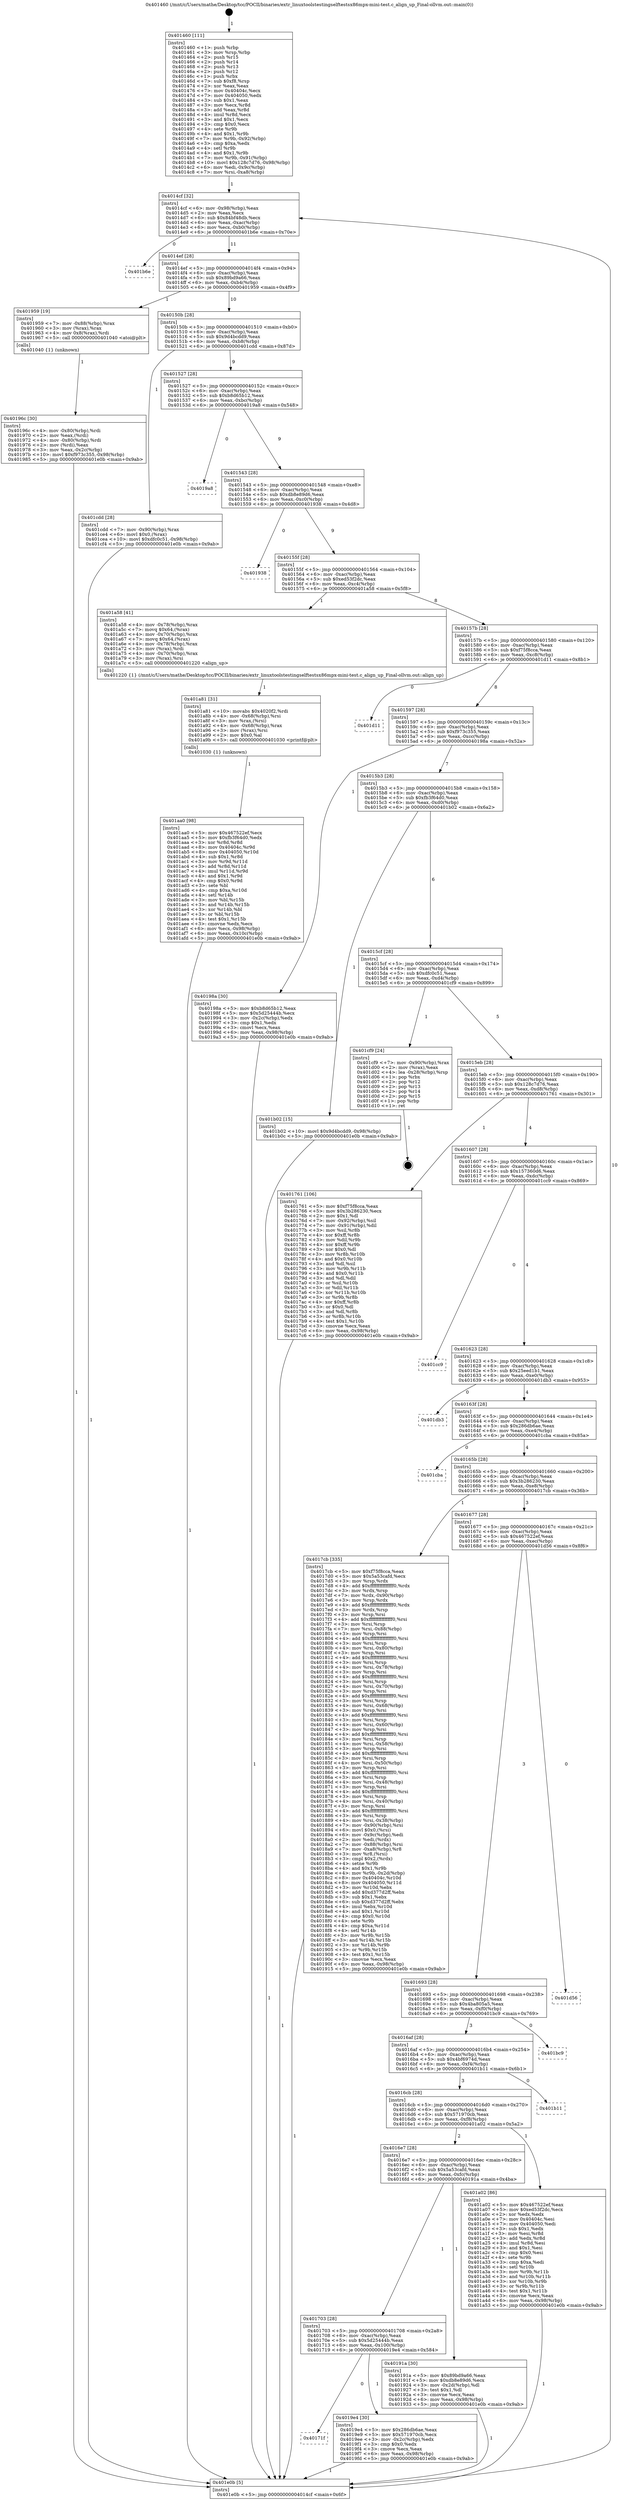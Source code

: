 digraph "0x401460" {
  label = "0x401460 (/mnt/c/Users/mathe/Desktop/tcc/POCII/binaries/extr_linuxtoolstestingselftestsx86mpx-mini-test.c_align_up_Final-ollvm.out::main(0))"
  labelloc = "t"
  node[shape=record]

  Entry [label="",width=0.3,height=0.3,shape=circle,fillcolor=black,style=filled]
  "0x4014cf" [label="{
     0x4014cf [32]\l
     | [instrs]\l
     &nbsp;&nbsp;0x4014cf \<+6\>: mov -0x98(%rbp),%eax\l
     &nbsp;&nbsp;0x4014d5 \<+2\>: mov %eax,%ecx\l
     &nbsp;&nbsp;0x4014d7 \<+6\>: sub $0x84bf48db,%ecx\l
     &nbsp;&nbsp;0x4014dd \<+6\>: mov %eax,-0xac(%rbp)\l
     &nbsp;&nbsp;0x4014e3 \<+6\>: mov %ecx,-0xb0(%rbp)\l
     &nbsp;&nbsp;0x4014e9 \<+6\>: je 0000000000401b6e \<main+0x70e\>\l
  }"]
  "0x401b6e" [label="{
     0x401b6e\l
  }", style=dashed]
  "0x4014ef" [label="{
     0x4014ef [28]\l
     | [instrs]\l
     &nbsp;&nbsp;0x4014ef \<+5\>: jmp 00000000004014f4 \<main+0x94\>\l
     &nbsp;&nbsp;0x4014f4 \<+6\>: mov -0xac(%rbp),%eax\l
     &nbsp;&nbsp;0x4014fa \<+5\>: sub $0x89bd9a66,%eax\l
     &nbsp;&nbsp;0x4014ff \<+6\>: mov %eax,-0xb4(%rbp)\l
     &nbsp;&nbsp;0x401505 \<+6\>: je 0000000000401959 \<main+0x4f9\>\l
  }"]
  Exit [label="",width=0.3,height=0.3,shape=circle,fillcolor=black,style=filled,peripheries=2]
  "0x401959" [label="{
     0x401959 [19]\l
     | [instrs]\l
     &nbsp;&nbsp;0x401959 \<+7\>: mov -0x88(%rbp),%rax\l
     &nbsp;&nbsp;0x401960 \<+3\>: mov (%rax),%rax\l
     &nbsp;&nbsp;0x401963 \<+4\>: mov 0x8(%rax),%rdi\l
     &nbsp;&nbsp;0x401967 \<+5\>: call 0000000000401040 \<atoi@plt\>\l
     | [calls]\l
     &nbsp;&nbsp;0x401040 \{1\} (unknown)\l
  }"]
  "0x40150b" [label="{
     0x40150b [28]\l
     | [instrs]\l
     &nbsp;&nbsp;0x40150b \<+5\>: jmp 0000000000401510 \<main+0xb0\>\l
     &nbsp;&nbsp;0x401510 \<+6\>: mov -0xac(%rbp),%eax\l
     &nbsp;&nbsp;0x401516 \<+5\>: sub $0x9d4bcdd9,%eax\l
     &nbsp;&nbsp;0x40151b \<+6\>: mov %eax,-0xb8(%rbp)\l
     &nbsp;&nbsp;0x401521 \<+6\>: je 0000000000401cdd \<main+0x87d\>\l
  }"]
  "0x401aa0" [label="{
     0x401aa0 [98]\l
     | [instrs]\l
     &nbsp;&nbsp;0x401aa0 \<+5\>: mov $0x467522ef,%ecx\l
     &nbsp;&nbsp;0x401aa5 \<+5\>: mov $0xfb3f64d0,%edx\l
     &nbsp;&nbsp;0x401aaa \<+3\>: xor %r8d,%r8d\l
     &nbsp;&nbsp;0x401aad \<+8\>: mov 0x40404c,%r9d\l
     &nbsp;&nbsp;0x401ab5 \<+8\>: mov 0x404050,%r10d\l
     &nbsp;&nbsp;0x401abd \<+4\>: sub $0x1,%r8d\l
     &nbsp;&nbsp;0x401ac1 \<+3\>: mov %r9d,%r11d\l
     &nbsp;&nbsp;0x401ac4 \<+3\>: add %r8d,%r11d\l
     &nbsp;&nbsp;0x401ac7 \<+4\>: imul %r11d,%r9d\l
     &nbsp;&nbsp;0x401acb \<+4\>: and $0x1,%r9d\l
     &nbsp;&nbsp;0x401acf \<+4\>: cmp $0x0,%r9d\l
     &nbsp;&nbsp;0x401ad3 \<+3\>: sete %bl\l
     &nbsp;&nbsp;0x401ad6 \<+4\>: cmp $0xa,%r10d\l
     &nbsp;&nbsp;0x401ada \<+4\>: setl %r14b\l
     &nbsp;&nbsp;0x401ade \<+3\>: mov %bl,%r15b\l
     &nbsp;&nbsp;0x401ae1 \<+3\>: and %r14b,%r15b\l
     &nbsp;&nbsp;0x401ae4 \<+3\>: xor %r14b,%bl\l
     &nbsp;&nbsp;0x401ae7 \<+3\>: or %bl,%r15b\l
     &nbsp;&nbsp;0x401aea \<+4\>: test $0x1,%r15b\l
     &nbsp;&nbsp;0x401aee \<+3\>: cmovne %edx,%ecx\l
     &nbsp;&nbsp;0x401af1 \<+6\>: mov %ecx,-0x98(%rbp)\l
     &nbsp;&nbsp;0x401af7 \<+6\>: mov %eax,-0x10c(%rbp)\l
     &nbsp;&nbsp;0x401afd \<+5\>: jmp 0000000000401e0b \<main+0x9ab\>\l
  }"]
  "0x401cdd" [label="{
     0x401cdd [28]\l
     | [instrs]\l
     &nbsp;&nbsp;0x401cdd \<+7\>: mov -0x90(%rbp),%rax\l
     &nbsp;&nbsp;0x401ce4 \<+6\>: movl $0x0,(%rax)\l
     &nbsp;&nbsp;0x401cea \<+10\>: movl $0xdfc0c51,-0x98(%rbp)\l
     &nbsp;&nbsp;0x401cf4 \<+5\>: jmp 0000000000401e0b \<main+0x9ab\>\l
  }"]
  "0x401527" [label="{
     0x401527 [28]\l
     | [instrs]\l
     &nbsp;&nbsp;0x401527 \<+5\>: jmp 000000000040152c \<main+0xcc\>\l
     &nbsp;&nbsp;0x40152c \<+6\>: mov -0xac(%rbp),%eax\l
     &nbsp;&nbsp;0x401532 \<+5\>: sub $0xb8d65b12,%eax\l
     &nbsp;&nbsp;0x401537 \<+6\>: mov %eax,-0xbc(%rbp)\l
     &nbsp;&nbsp;0x40153d \<+6\>: je 00000000004019a8 \<main+0x548\>\l
  }"]
  "0x401a81" [label="{
     0x401a81 [31]\l
     | [instrs]\l
     &nbsp;&nbsp;0x401a81 \<+10\>: movabs $0x4020f2,%rdi\l
     &nbsp;&nbsp;0x401a8b \<+4\>: mov -0x68(%rbp),%rsi\l
     &nbsp;&nbsp;0x401a8f \<+3\>: mov %rax,(%rsi)\l
     &nbsp;&nbsp;0x401a92 \<+4\>: mov -0x68(%rbp),%rax\l
     &nbsp;&nbsp;0x401a96 \<+3\>: mov (%rax),%rsi\l
     &nbsp;&nbsp;0x401a99 \<+2\>: mov $0x0,%al\l
     &nbsp;&nbsp;0x401a9b \<+5\>: call 0000000000401030 \<printf@plt\>\l
     | [calls]\l
     &nbsp;&nbsp;0x401030 \{1\} (unknown)\l
  }"]
  "0x4019a8" [label="{
     0x4019a8\l
  }", style=dashed]
  "0x401543" [label="{
     0x401543 [28]\l
     | [instrs]\l
     &nbsp;&nbsp;0x401543 \<+5\>: jmp 0000000000401548 \<main+0xe8\>\l
     &nbsp;&nbsp;0x401548 \<+6\>: mov -0xac(%rbp),%eax\l
     &nbsp;&nbsp;0x40154e \<+5\>: sub $0xdb8e89d6,%eax\l
     &nbsp;&nbsp;0x401553 \<+6\>: mov %eax,-0xc0(%rbp)\l
     &nbsp;&nbsp;0x401559 \<+6\>: je 0000000000401938 \<main+0x4d8\>\l
  }"]
  "0x40171f" [label="{
     0x40171f\l
  }", style=dashed]
  "0x401938" [label="{
     0x401938\l
  }", style=dashed]
  "0x40155f" [label="{
     0x40155f [28]\l
     | [instrs]\l
     &nbsp;&nbsp;0x40155f \<+5\>: jmp 0000000000401564 \<main+0x104\>\l
     &nbsp;&nbsp;0x401564 \<+6\>: mov -0xac(%rbp),%eax\l
     &nbsp;&nbsp;0x40156a \<+5\>: sub $0xed53f2dc,%eax\l
     &nbsp;&nbsp;0x40156f \<+6\>: mov %eax,-0xc4(%rbp)\l
     &nbsp;&nbsp;0x401575 \<+6\>: je 0000000000401a58 \<main+0x5f8\>\l
  }"]
  "0x4019e4" [label="{
     0x4019e4 [30]\l
     | [instrs]\l
     &nbsp;&nbsp;0x4019e4 \<+5\>: mov $0x286db6ae,%eax\l
     &nbsp;&nbsp;0x4019e9 \<+5\>: mov $0x571970cb,%ecx\l
     &nbsp;&nbsp;0x4019ee \<+3\>: mov -0x2c(%rbp),%edx\l
     &nbsp;&nbsp;0x4019f1 \<+3\>: cmp $0x0,%edx\l
     &nbsp;&nbsp;0x4019f4 \<+3\>: cmove %ecx,%eax\l
     &nbsp;&nbsp;0x4019f7 \<+6\>: mov %eax,-0x98(%rbp)\l
     &nbsp;&nbsp;0x4019fd \<+5\>: jmp 0000000000401e0b \<main+0x9ab\>\l
  }"]
  "0x401a58" [label="{
     0x401a58 [41]\l
     | [instrs]\l
     &nbsp;&nbsp;0x401a58 \<+4\>: mov -0x78(%rbp),%rax\l
     &nbsp;&nbsp;0x401a5c \<+7\>: movq $0x64,(%rax)\l
     &nbsp;&nbsp;0x401a63 \<+4\>: mov -0x70(%rbp),%rax\l
     &nbsp;&nbsp;0x401a67 \<+7\>: movq $0x64,(%rax)\l
     &nbsp;&nbsp;0x401a6e \<+4\>: mov -0x78(%rbp),%rax\l
     &nbsp;&nbsp;0x401a72 \<+3\>: mov (%rax),%rdi\l
     &nbsp;&nbsp;0x401a75 \<+4\>: mov -0x70(%rbp),%rax\l
     &nbsp;&nbsp;0x401a79 \<+3\>: mov (%rax),%rsi\l
     &nbsp;&nbsp;0x401a7c \<+5\>: call 0000000000401220 \<align_up\>\l
     | [calls]\l
     &nbsp;&nbsp;0x401220 \{1\} (/mnt/c/Users/mathe/Desktop/tcc/POCII/binaries/extr_linuxtoolstestingselftestsx86mpx-mini-test.c_align_up_Final-ollvm.out::align_up)\l
  }"]
  "0x40157b" [label="{
     0x40157b [28]\l
     | [instrs]\l
     &nbsp;&nbsp;0x40157b \<+5\>: jmp 0000000000401580 \<main+0x120\>\l
     &nbsp;&nbsp;0x401580 \<+6\>: mov -0xac(%rbp),%eax\l
     &nbsp;&nbsp;0x401586 \<+5\>: sub $0xf75f8cca,%eax\l
     &nbsp;&nbsp;0x40158b \<+6\>: mov %eax,-0xc8(%rbp)\l
     &nbsp;&nbsp;0x401591 \<+6\>: je 0000000000401d11 \<main+0x8b1\>\l
  }"]
  "0x40196c" [label="{
     0x40196c [30]\l
     | [instrs]\l
     &nbsp;&nbsp;0x40196c \<+4\>: mov -0x80(%rbp),%rdi\l
     &nbsp;&nbsp;0x401970 \<+2\>: mov %eax,(%rdi)\l
     &nbsp;&nbsp;0x401972 \<+4\>: mov -0x80(%rbp),%rdi\l
     &nbsp;&nbsp;0x401976 \<+2\>: mov (%rdi),%eax\l
     &nbsp;&nbsp;0x401978 \<+3\>: mov %eax,-0x2c(%rbp)\l
     &nbsp;&nbsp;0x40197b \<+10\>: movl $0xf973c355,-0x98(%rbp)\l
     &nbsp;&nbsp;0x401985 \<+5\>: jmp 0000000000401e0b \<main+0x9ab\>\l
  }"]
  "0x401d11" [label="{
     0x401d11\l
  }", style=dashed]
  "0x401597" [label="{
     0x401597 [28]\l
     | [instrs]\l
     &nbsp;&nbsp;0x401597 \<+5\>: jmp 000000000040159c \<main+0x13c\>\l
     &nbsp;&nbsp;0x40159c \<+6\>: mov -0xac(%rbp),%eax\l
     &nbsp;&nbsp;0x4015a2 \<+5\>: sub $0xf973c355,%eax\l
     &nbsp;&nbsp;0x4015a7 \<+6\>: mov %eax,-0xcc(%rbp)\l
     &nbsp;&nbsp;0x4015ad \<+6\>: je 000000000040198a \<main+0x52a\>\l
  }"]
  "0x401703" [label="{
     0x401703 [28]\l
     | [instrs]\l
     &nbsp;&nbsp;0x401703 \<+5\>: jmp 0000000000401708 \<main+0x2a8\>\l
     &nbsp;&nbsp;0x401708 \<+6\>: mov -0xac(%rbp),%eax\l
     &nbsp;&nbsp;0x40170e \<+5\>: sub $0x5d25444b,%eax\l
     &nbsp;&nbsp;0x401713 \<+6\>: mov %eax,-0x100(%rbp)\l
     &nbsp;&nbsp;0x401719 \<+6\>: je 00000000004019e4 \<main+0x584\>\l
  }"]
  "0x40198a" [label="{
     0x40198a [30]\l
     | [instrs]\l
     &nbsp;&nbsp;0x40198a \<+5\>: mov $0xb8d65b12,%eax\l
     &nbsp;&nbsp;0x40198f \<+5\>: mov $0x5d25444b,%ecx\l
     &nbsp;&nbsp;0x401994 \<+3\>: mov -0x2c(%rbp),%edx\l
     &nbsp;&nbsp;0x401997 \<+3\>: cmp $0x1,%edx\l
     &nbsp;&nbsp;0x40199a \<+3\>: cmovl %ecx,%eax\l
     &nbsp;&nbsp;0x40199d \<+6\>: mov %eax,-0x98(%rbp)\l
     &nbsp;&nbsp;0x4019a3 \<+5\>: jmp 0000000000401e0b \<main+0x9ab\>\l
  }"]
  "0x4015b3" [label="{
     0x4015b3 [28]\l
     | [instrs]\l
     &nbsp;&nbsp;0x4015b3 \<+5\>: jmp 00000000004015b8 \<main+0x158\>\l
     &nbsp;&nbsp;0x4015b8 \<+6\>: mov -0xac(%rbp),%eax\l
     &nbsp;&nbsp;0x4015be \<+5\>: sub $0xfb3f64d0,%eax\l
     &nbsp;&nbsp;0x4015c3 \<+6\>: mov %eax,-0xd0(%rbp)\l
     &nbsp;&nbsp;0x4015c9 \<+6\>: je 0000000000401b02 \<main+0x6a2\>\l
  }"]
  "0x40191a" [label="{
     0x40191a [30]\l
     | [instrs]\l
     &nbsp;&nbsp;0x40191a \<+5\>: mov $0x89bd9a66,%eax\l
     &nbsp;&nbsp;0x40191f \<+5\>: mov $0xdb8e89d6,%ecx\l
     &nbsp;&nbsp;0x401924 \<+3\>: mov -0x2d(%rbp),%dl\l
     &nbsp;&nbsp;0x401927 \<+3\>: test $0x1,%dl\l
     &nbsp;&nbsp;0x40192a \<+3\>: cmovne %ecx,%eax\l
     &nbsp;&nbsp;0x40192d \<+6\>: mov %eax,-0x98(%rbp)\l
     &nbsp;&nbsp;0x401933 \<+5\>: jmp 0000000000401e0b \<main+0x9ab\>\l
  }"]
  "0x401b02" [label="{
     0x401b02 [15]\l
     | [instrs]\l
     &nbsp;&nbsp;0x401b02 \<+10\>: movl $0x9d4bcdd9,-0x98(%rbp)\l
     &nbsp;&nbsp;0x401b0c \<+5\>: jmp 0000000000401e0b \<main+0x9ab\>\l
  }"]
  "0x4015cf" [label="{
     0x4015cf [28]\l
     | [instrs]\l
     &nbsp;&nbsp;0x4015cf \<+5\>: jmp 00000000004015d4 \<main+0x174\>\l
     &nbsp;&nbsp;0x4015d4 \<+6\>: mov -0xac(%rbp),%eax\l
     &nbsp;&nbsp;0x4015da \<+5\>: sub $0xdfc0c51,%eax\l
     &nbsp;&nbsp;0x4015df \<+6\>: mov %eax,-0xd4(%rbp)\l
     &nbsp;&nbsp;0x4015e5 \<+6\>: je 0000000000401cf9 \<main+0x899\>\l
  }"]
  "0x4016e7" [label="{
     0x4016e7 [28]\l
     | [instrs]\l
     &nbsp;&nbsp;0x4016e7 \<+5\>: jmp 00000000004016ec \<main+0x28c\>\l
     &nbsp;&nbsp;0x4016ec \<+6\>: mov -0xac(%rbp),%eax\l
     &nbsp;&nbsp;0x4016f2 \<+5\>: sub $0x5a53cafd,%eax\l
     &nbsp;&nbsp;0x4016f7 \<+6\>: mov %eax,-0xfc(%rbp)\l
     &nbsp;&nbsp;0x4016fd \<+6\>: je 000000000040191a \<main+0x4ba\>\l
  }"]
  "0x401cf9" [label="{
     0x401cf9 [24]\l
     | [instrs]\l
     &nbsp;&nbsp;0x401cf9 \<+7\>: mov -0x90(%rbp),%rax\l
     &nbsp;&nbsp;0x401d00 \<+2\>: mov (%rax),%eax\l
     &nbsp;&nbsp;0x401d02 \<+4\>: lea -0x28(%rbp),%rsp\l
     &nbsp;&nbsp;0x401d06 \<+1\>: pop %rbx\l
     &nbsp;&nbsp;0x401d07 \<+2\>: pop %r12\l
     &nbsp;&nbsp;0x401d09 \<+2\>: pop %r13\l
     &nbsp;&nbsp;0x401d0b \<+2\>: pop %r14\l
     &nbsp;&nbsp;0x401d0d \<+2\>: pop %r15\l
     &nbsp;&nbsp;0x401d0f \<+1\>: pop %rbp\l
     &nbsp;&nbsp;0x401d10 \<+1\>: ret\l
  }"]
  "0x4015eb" [label="{
     0x4015eb [28]\l
     | [instrs]\l
     &nbsp;&nbsp;0x4015eb \<+5\>: jmp 00000000004015f0 \<main+0x190\>\l
     &nbsp;&nbsp;0x4015f0 \<+6\>: mov -0xac(%rbp),%eax\l
     &nbsp;&nbsp;0x4015f6 \<+5\>: sub $0x128c7d76,%eax\l
     &nbsp;&nbsp;0x4015fb \<+6\>: mov %eax,-0xd8(%rbp)\l
     &nbsp;&nbsp;0x401601 \<+6\>: je 0000000000401761 \<main+0x301\>\l
  }"]
  "0x401a02" [label="{
     0x401a02 [86]\l
     | [instrs]\l
     &nbsp;&nbsp;0x401a02 \<+5\>: mov $0x467522ef,%eax\l
     &nbsp;&nbsp;0x401a07 \<+5\>: mov $0xed53f2dc,%ecx\l
     &nbsp;&nbsp;0x401a0c \<+2\>: xor %edx,%edx\l
     &nbsp;&nbsp;0x401a0e \<+7\>: mov 0x40404c,%esi\l
     &nbsp;&nbsp;0x401a15 \<+7\>: mov 0x404050,%edi\l
     &nbsp;&nbsp;0x401a1c \<+3\>: sub $0x1,%edx\l
     &nbsp;&nbsp;0x401a1f \<+3\>: mov %esi,%r8d\l
     &nbsp;&nbsp;0x401a22 \<+3\>: add %edx,%r8d\l
     &nbsp;&nbsp;0x401a25 \<+4\>: imul %r8d,%esi\l
     &nbsp;&nbsp;0x401a29 \<+3\>: and $0x1,%esi\l
     &nbsp;&nbsp;0x401a2c \<+3\>: cmp $0x0,%esi\l
     &nbsp;&nbsp;0x401a2f \<+4\>: sete %r9b\l
     &nbsp;&nbsp;0x401a33 \<+3\>: cmp $0xa,%edi\l
     &nbsp;&nbsp;0x401a36 \<+4\>: setl %r10b\l
     &nbsp;&nbsp;0x401a3a \<+3\>: mov %r9b,%r11b\l
     &nbsp;&nbsp;0x401a3d \<+3\>: and %r10b,%r11b\l
     &nbsp;&nbsp;0x401a40 \<+3\>: xor %r10b,%r9b\l
     &nbsp;&nbsp;0x401a43 \<+3\>: or %r9b,%r11b\l
     &nbsp;&nbsp;0x401a46 \<+4\>: test $0x1,%r11b\l
     &nbsp;&nbsp;0x401a4a \<+3\>: cmovne %ecx,%eax\l
     &nbsp;&nbsp;0x401a4d \<+6\>: mov %eax,-0x98(%rbp)\l
     &nbsp;&nbsp;0x401a53 \<+5\>: jmp 0000000000401e0b \<main+0x9ab\>\l
  }"]
  "0x401761" [label="{
     0x401761 [106]\l
     | [instrs]\l
     &nbsp;&nbsp;0x401761 \<+5\>: mov $0xf75f8cca,%eax\l
     &nbsp;&nbsp;0x401766 \<+5\>: mov $0x3b286230,%ecx\l
     &nbsp;&nbsp;0x40176b \<+2\>: mov $0x1,%dl\l
     &nbsp;&nbsp;0x40176d \<+7\>: mov -0x92(%rbp),%sil\l
     &nbsp;&nbsp;0x401774 \<+7\>: mov -0x91(%rbp),%dil\l
     &nbsp;&nbsp;0x40177b \<+3\>: mov %sil,%r8b\l
     &nbsp;&nbsp;0x40177e \<+4\>: xor $0xff,%r8b\l
     &nbsp;&nbsp;0x401782 \<+3\>: mov %dil,%r9b\l
     &nbsp;&nbsp;0x401785 \<+4\>: xor $0xff,%r9b\l
     &nbsp;&nbsp;0x401789 \<+3\>: xor $0x0,%dl\l
     &nbsp;&nbsp;0x40178c \<+3\>: mov %r8b,%r10b\l
     &nbsp;&nbsp;0x40178f \<+4\>: and $0x0,%r10b\l
     &nbsp;&nbsp;0x401793 \<+3\>: and %dl,%sil\l
     &nbsp;&nbsp;0x401796 \<+3\>: mov %r9b,%r11b\l
     &nbsp;&nbsp;0x401799 \<+4\>: and $0x0,%r11b\l
     &nbsp;&nbsp;0x40179d \<+3\>: and %dl,%dil\l
     &nbsp;&nbsp;0x4017a0 \<+3\>: or %sil,%r10b\l
     &nbsp;&nbsp;0x4017a3 \<+3\>: or %dil,%r11b\l
     &nbsp;&nbsp;0x4017a6 \<+3\>: xor %r11b,%r10b\l
     &nbsp;&nbsp;0x4017a9 \<+3\>: or %r9b,%r8b\l
     &nbsp;&nbsp;0x4017ac \<+4\>: xor $0xff,%r8b\l
     &nbsp;&nbsp;0x4017b0 \<+3\>: or $0x0,%dl\l
     &nbsp;&nbsp;0x4017b3 \<+3\>: and %dl,%r8b\l
     &nbsp;&nbsp;0x4017b6 \<+3\>: or %r8b,%r10b\l
     &nbsp;&nbsp;0x4017b9 \<+4\>: test $0x1,%r10b\l
     &nbsp;&nbsp;0x4017bd \<+3\>: cmovne %ecx,%eax\l
     &nbsp;&nbsp;0x4017c0 \<+6\>: mov %eax,-0x98(%rbp)\l
     &nbsp;&nbsp;0x4017c6 \<+5\>: jmp 0000000000401e0b \<main+0x9ab\>\l
  }"]
  "0x401607" [label="{
     0x401607 [28]\l
     | [instrs]\l
     &nbsp;&nbsp;0x401607 \<+5\>: jmp 000000000040160c \<main+0x1ac\>\l
     &nbsp;&nbsp;0x40160c \<+6\>: mov -0xac(%rbp),%eax\l
     &nbsp;&nbsp;0x401612 \<+5\>: sub $0x157360d6,%eax\l
     &nbsp;&nbsp;0x401617 \<+6\>: mov %eax,-0xdc(%rbp)\l
     &nbsp;&nbsp;0x40161d \<+6\>: je 0000000000401cc9 \<main+0x869\>\l
  }"]
  "0x401e0b" [label="{
     0x401e0b [5]\l
     | [instrs]\l
     &nbsp;&nbsp;0x401e0b \<+5\>: jmp 00000000004014cf \<main+0x6f\>\l
  }"]
  "0x401460" [label="{
     0x401460 [111]\l
     | [instrs]\l
     &nbsp;&nbsp;0x401460 \<+1\>: push %rbp\l
     &nbsp;&nbsp;0x401461 \<+3\>: mov %rsp,%rbp\l
     &nbsp;&nbsp;0x401464 \<+2\>: push %r15\l
     &nbsp;&nbsp;0x401466 \<+2\>: push %r14\l
     &nbsp;&nbsp;0x401468 \<+2\>: push %r13\l
     &nbsp;&nbsp;0x40146a \<+2\>: push %r12\l
     &nbsp;&nbsp;0x40146c \<+1\>: push %rbx\l
     &nbsp;&nbsp;0x40146d \<+7\>: sub $0xf8,%rsp\l
     &nbsp;&nbsp;0x401474 \<+2\>: xor %eax,%eax\l
     &nbsp;&nbsp;0x401476 \<+7\>: mov 0x40404c,%ecx\l
     &nbsp;&nbsp;0x40147d \<+7\>: mov 0x404050,%edx\l
     &nbsp;&nbsp;0x401484 \<+3\>: sub $0x1,%eax\l
     &nbsp;&nbsp;0x401487 \<+3\>: mov %ecx,%r8d\l
     &nbsp;&nbsp;0x40148a \<+3\>: add %eax,%r8d\l
     &nbsp;&nbsp;0x40148d \<+4\>: imul %r8d,%ecx\l
     &nbsp;&nbsp;0x401491 \<+3\>: and $0x1,%ecx\l
     &nbsp;&nbsp;0x401494 \<+3\>: cmp $0x0,%ecx\l
     &nbsp;&nbsp;0x401497 \<+4\>: sete %r9b\l
     &nbsp;&nbsp;0x40149b \<+4\>: and $0x1,%r9b\l
     &nbsp;&nbsp;0x40149f \<+7\>: mov %r9b,-0x92(%rbp)\l
     &nbsp;&nbsp;0x4014a6 \<+3\>: cmp $0xa,%edx\l
     &nbsp;&nbsp;0x4014a9 \<+4\>: setl %r9b\l
     &nbsp;&nbsp;0x4014ad \<+4\>: and $0x1,%r9b\l
     &nbsp;&nbsp;0x4014b1 \<+7\>: mov %r9b,-0x91(%rbp)\l
     &nbsp;&nbsp;0x4014b8 \<+10\>: movl $0x128c7d76,-0x98(%rbp)\l
     &nbsp;&nbsp;0x4014c2 \<+6\>: mov %edi,-0x9c(%rbp)\l
     &nbsp;&nbsp;0x4014c8 \<+7\>: mov %rsi,-0xa8(%rbp)\l
  }"]
  "0x4016cb" [label="{
     0x4016cb [28]\l
     | [instrs]\l
     &nbsp;&nbsp;0x4016cb \<+5\>: jmp 00000000004016d0 \<main+0x270\>\l
     &nbsp;&nbsp;0x4016d0 \<+6\>: mov -0xac(%rbp),%eax\l
     &nbsp;&nbsp;0x4016d6 \<+5\>: sub $0x571970cb,%eax\l
     &nbsp;&nbsp;0x4016db \<+6\>: mov %eax,-0xf8(%rbp)\l
     &nbsp;&nbsp;0x4016e1 \<+6\>: je 0000000000401a02 \<main+0x5a2\>\l
  }"]
  "0x401cc9" [label="{
     0x401cc9\l
  }", style=dashed]
  "0x401623" [label="{
     0x401623 [28]\l
     | [instrs]\l
     &nbsp;&nbsp;0x401623 \<+5\>: jmp 0000000000401628 \<main+0x1c8\>\l
     &nbsp;&nbsp;0x401628 \<+6\>: mov -0xac(%rbp),%eax\l
     &nbsp;&nbsp;0x40162e \<+5\>: sub $0x25eed1b1,%eax\l
     &nbsp;&nbsp;0x401633 \<+6\>: mov %eax,-0xe0(%rbp)\l
     &nbsp;&nbsp;0x401639 \<+6\>: je 0000000000401db3 \<main+0x953\>\l
  }"]
  "0x401b11" [label="{
     0x401b11\l
  }", style=dashed]
  "0x401db3" [label="{
     0x401db3\l
  }", style=dashed]
  "0x40163f" [label="{
     0x40163f [28]\l
     | [instrs]\l
     &nbsp;&nbsp;0x40163f \<+5\>: jmp 0000000000401644 \<main+0x1e4\>\l
     &nbsp;&nbsp;0x401644 \<+6\>: mov -0xac(%rbp),%eax\l
     &nbsp;&nbsp;0x40164a \<+5\>: sub $0x286db6ae,%eax\l
     &nbsp;&nbsp;0x40164f \<+6\>: mov %eax,-0xe4(%rbp)\l
     &nbsp;&nbsp;0x401655 \<+6\>: je 0000000000401cba \<main+0x85a\>\l
  }"]
  "0x4016af" [label="{
     0x4016af [28]\l
     | [instrs]\l
     &nbsp;&nbsp;0x4016af \<+5\>: jmp 00000000004016b4 \<main+0x254\>\l
     &nbsp;&nbsp;0x4016b4 \<+6\>: mov -0xac(%rbp),%eax\l
     &nbsp;&nbsp;0x4016ba \<+5\>: sub $0x4bf6974d,%eax\l
     &nbsp;&nbsp;0x4016bf \<+6\>: mov %eax,-0xf4(%rbp)\l
     &nbsp;&nbsp;0x4016c5 \<+6\>: je 0000000000401b11 \<main+0x6b1\>\l
  }"]
  "0x401cba" [label="{
     0x401cba\l
  }", style=dashed]
  "0x40165b" [label="{
     0x40165b [28]\l
     | [instrs]\l
     &nbsp;&nbsp;0x40165b \<+5\>: jmp 0000000000401660 \<main+0x200\>\l
     &nbsp;&nbsp;0x401660 \<+6\>: mov -0xac(%rbp),%eax\l
     &nbsp;&nbsp;0x401666 \<+5\>: sub $0x3b286230,%eax\l
     &nbsp;&nbsp;0x40166b \<+6\>: mov %eax,-0xe8(%rbp)\l
     &nbsp;&nbsp;0x401671 \<+6\>: je 00000000004017cb \<main+0x36b\>\l
  }"]
  "0x401bc9" [label="{
     0x401bc9\l
  }", style=dashed]
  "0x4017cb" [label="{
     0x4017cb [335]\l
     | [instrs]\l
     &nbsp;&nbsp;0x4017cb \<+5\>: mov $0xf75f8cca,%eax\l
     &nbsp;&nbsp;0x4017d0 \<+5\>: mov $0x5a53cafd,%ecx\l
     &nbsp;&nbsp;0x4017d5 \<+3\>: mov %rsp,%rdx\l
     &nbsp;&nbsp;0x4017d8 \<+4\>: add $0xfffffffffffffff0,%rdx\l
     &nbsp;&nbsp;0x4017dc \<+3\>: mov %rdx,%rsp\l
     &nbsp;&nbsp;0x4017df \<+7\>: mov %rdx,-0x90(%rbp)\l
     &nbsp;&nbsp;0x4017e6 \<+3\>: mov %rsp,%rdx\l
     &nbsp;&nbsp;0x4017e9 \<+4\>: add $0xfffffffffffffff0,%rdx\l
     &nbsp;&nbsp;0x4017ed \<+3\>: mov %rdx,%rsp\l
     &nbsp;&nbsp;0x4017f0 \<+3\>: mov %rsp,%rsi\l
     &nbsp;&nbsp;0x4017f3 \<+4\>: add $0xfffffffffffffff0,%rsi\l
     &nbsp;&nbsp;0x4017f7 \<+3\>: mov %rsi,%rsp\l
     &nbsp;&nbsp;0x4017fa \<+7\>: mov %rsi,-0x88(%rbp)\l
     &nbsp;&nbsp;0x401801 \<+3\>: mov %rsp,%rsi\l
     &nbsp;&nbsp;0x401804 \<+4\>: add $0xfffffffffffffff0,%rsi\l
     &nbsp;&nbsp;0x401808 \<+3\>: mov %rsi,%rsp\l
     &nbsp;&nbsp;0x40180b \<+4\>: mov %rsi,-0x80(%rbp)\l
     &nbsp;&nbsp;0x40180f \<+3\>: mov %rsp,%rsi\l
     &nbsp;&nbsp;0x401812 \<+4\>: add $0xfffffffffffffff0,%rsi\l
     &nbsp;&nbsp;0x401816 \<+3\>: mov %rsi,%rsp\l
     &nbsp;&nbsp;0x401819 \<+4\>: mov %rsi,-0x78(%rbp)\l
     &nbsp;&nbsp;0x40181d \<+3\>: mov %rsp,%rsi\l
     &nbsp;&nbsp;0x401820 \<+4\>: add $0xfffffffffffffff0,%rsi\l
     &nbsp;&nbsp;0x401824 \<+3\>: mov %rsi,%rsp\l
     &nbsp;&nbsp;0x401827 \<+4\>: mov %rsi,-0x70(%rbp)\l
     &nbsp;&nbsp;0x40182b \<+3\>: mov %rsp,%rsi\l
     &nbsp;&nbsp;0x40182e \<+4\>: add $0xfffffffffffffff0,%rsi\l
     &nbsp;&nbsp;0x401832 \<+3\>: mov %rsi,%rsp\l
     &nbsp;&nbsp;0x401835 \<+4\>: mov %rsi,-0x68(%rbp)\l
     &nbsp;&nbsp;0x401839 \<+3\>: mov %rsp,%rsi\l
     &nbsp;&nbsp;0x40183c \<+4\>: add $0xfffffffffffffff0,%rsi\l
     &nbsp;&nbsp;0x401840 \<+3\>: mov %rsi,%rsp\l
     &nbsp;&nbsp;0x401843 \<+4\>: mov %rsi,-0x60(%rbp)\l
     &nbsp;&nbsp;0x401847 \<+3\>: mov %rsp,%rsi\l
     &nbsp;&nbsp;0x40184a \<+4\>: add $0xfffffffffffffff0,%rsi\l
     &nbsp;&nbsp;0x40184e \<+3\>: mov %rsi,%rsp\l
     &nbsp;&nbsp;0x401851 \<+4\>: mov %rsi,-0x58(%rbp)\l
     &nbsp;&nbsp;0x401855 \<+3\>: mov %rsp,%rsi\l
     &nbsp;&nbsp;0x401858 \<+4\>: add $0xfffffffffffffff0,%rsi\l
     &nbsp;&nbsp;0x40185c \<+3\>: mov %rsi,%rsp\l
     &nbsp;&nbsp;0x40185f \<+4\>: mov %rsi,-0x50(%rbp)\l
     &nbsp;&nbsp;0x401863 \<+3\>: mov %rsp,%rsi\l
     &nbsp;&nbsp;0x401866 \<+4\>: add $0xfffffffffffffff0,%rsi\l
     &nbsp;&nbsp;0x40186a \<+3\>: mov %rsi,%rsp\l
     &nbsp;&nbsp;0x40186d \<+4\>: mov %rsi,-0x48(%rbp)\l
     &nbsp;&nbsp;0x401871 \<+3\>: mov %rsp,%rsi\l
     &nbsp;&nbsp;0x401874 \<+4\>: add $0xfffffffffffffff0,%rsi\l
     &nbsp;&nbsp;0x401878 \<+3\>: mov %rsi,%rsp\l
     &nbsp;&nbsp;0x40187b \<+4\>: mov %rsi,-0x40(%rbp)\l
     &nbsp;&nbsp;0x40187f \<+3\>: mov %rsp,%rsi\l
     &nbsp;&nbsp;0x401882 \<+4\>: add $0xfffffffffffffff0,%rsi\l
     &nbsp;&nbsp;0x401886 \<+3\>: mov %rsi,%rsp\l
     &nbsp;&nbsp;0x401889 \<+4\>: mov %rsi,-0x38(%rbp)\l
     &nbsp;&nbsp;0x40188d \<+7\>: mov -0x90(%rbp),%rsi\l
     &nbsp;&nbsp;0x401894 \<+6\>: movl $0x0,(%rsi)\l
     &nbsp;&nbsp;0x40189a \<+6\>: mov -0x9c(%rbp),%edi\l
     &nbsp;&nbsp;0x4018a0 \<+2\>: mov %edi,(%rdx)\l
     &nbsp;&nbsp;0x4018a2 \<+7\>: mov -0x88(%rbp),%rsi\l
     &nbsp;&nbsp;0x4018a9 \<+7\>: mov -0xa8(%rbp),%r8\l
     &nbsp;&nbsp;0x4018b0 \<+3\>: mov %r8,(%rsi)\l
     &nbsp;&nbsp;0x4018b3 \<+3\>: cmpl $0x2,(%rdx)\l
     &nbsp;&nbsp;0x4018b6 \<+4\>: setne %r9b\l
     &nbsp;&nbsp;0x4018ba \<+4\>: and $0x1,%r9b\l
     &nbsp;&nbsp;0x4018be \<+4\>: mov %r9b,-0x2d(%rbp)\l
     &nbsp;&nbsp;0x4018c2 \<+8\>: mov 0x40404c,%r10d\l
     &nbsp;&nbsp;0x4018ca \<+8\>: mov 0x404050,%r11d\l
     &nbsp;&nbsp;0x4018d2 \<+3\>: mov %r10d,%ebx\l
     &nbsp;&nbsp;0x4018d5 \<+6\>: add $0xd377d2ff,%ebx\l
     &nbsp;&nbsp;0x4018db \<+3\>: sub $0x1,%ebx\l
     &nbsp;&nbsp;0x4018de \<+6\>: sub $0xd377d2ff,%ebx\l
     &nbsp;&nbsp;0x4018e4 \<+4\>: imul %ebx,%r10d\l
     &nbsp;&nbsp;0x4018e8 \<+4\>: and $0x1,%r10d\l
     &nbsp;&nbsp;0x4018ec \<+4\>: cmp $0x0,%r10d\l
     &nbsp;&nbsp;0x4018f0 \<+4\>: sete %r9b\l
     &nbsp;&nbsp;0x4018f4 \<+4\>: cmp $0xa,%r11d\l
     &nbsp;&nbsp;0x4018f8 \<+4\>: setl %r14b\l
     &nbsp;&nbsp;0x4018fc \<+3\>: mov %r9b,%r15b\l
     &nbsp;&nbsp;0x4018ff \<+3\>: and %r14b,%r15b\l
     &nbsp;&nbsp;0x401902 \<+3\>: xor %r14b,%r9b\l
     &nbsp;&nbsp;0x401905 \<+3\>: or %r9b,%r15b\l
     &nbsp;&nbsp;0x401908 \<+4\>: test $0x1,%r15b\l
     &nbsp;&nbsp;0x40190c \<+3\>: cmovne %ecx,%eax\l
     &nbsp;&nbsp;0x40190f \<+6\>: mov %eax,-0x98(%rbp)\l
     &nbsp;&nbsp;0x401915 \<+5\>: jmp 0000000000401e0b \<main+0x9ab\>\l
  }"]
  "0x401677" [label="{
     0x401677 [28]\l
     | [instrs]\l
     &nbsp;&nbsp;0x401677 \<+5\>: jmp 000000000040167c \<main+0x21c\>\l
     &nbsp;&nbsp;0x40167c \<+6\>: mov -0xac(%rbp),%eax\l
     &nbsp;&nbsp;0x401682 \<+5\>: sub $0x467522ef,%eax\l
     &nbsp;&nbsp;0x401687 \<+6\>: mov %eax,-0xec(%rbp)\l
     &nbsp;&nbsp;0x40168d \<+6\>: je 0000000000401d56 \<main+0x8f6\>\l
  }"]
  "0x401693" [label="{
     0x401693 [28]\l
     | [instrs]\l
     &nbsp;&nbsp;0x401693 \<+5\>: jmp 0000000000401698 \<main+0x238\>\l
     &nbsp;&nbsp;0x401698 \<+6\>: mov -0xac(%rbp),%eax\l
     &nbsp;&nbsp;0x40169e \<+5\>: sub $0x4ba805a5,%eax\l
     &nbsp;&nbsp;0x4016a3 \<+6\>: mov %eax,-0xf0(%rbp)\l
     &nbsp;&nbsp;0x4016a9 \<+6\>: je 0000000000401bc9 \<main+0x769\>\l
  }"]
  "0x401d56" [label="{
     0x401d56\l
  }", style=dashed]
  Entry -> "0x401460" [label=" 1"]
  "0x4014cf" -> "0x401b6e" [label=" 0"]
  "0x4014cf" -> "0x4014ef" [label=" 11"]
  "0x401cf9" -> Exit [label=" 1"]
  "0x4014ef" -> "0x401959" [label=" 1"]
  "0x4014ef" -> "0x40150b" [label=" 10"]
  "0x401cdd" -> "0x401e0b" [label=" 1"]
  "0x40150b" -> "0x401cdd" [label=" 1"]
  "0x40150b" -> "0x401527" [label=" 9"]
  "0x401b02" -> "0x401e0b" [label=" 1"]
  "0x401527" -> "0x4019a8" [label=" 0"]
  "0x401527" -> "0x401543" [label=" 9"]
  "0x401aa0" -> "0x401e0b" [label=" 1"]
  "0x401543" -> "0x401938" [label=" 0"]
  "0x401543" -> "0x40155f" [label=" 9"]
  "0x401a81" -> "0x401aa0" [label=" 1"]
  "0x40155f" -> "0x401a58" [label=" 1"]
  "0x40155f" -> "0x40157b" [label=" 8"]
  "0x401a58" -> "0x401a81" [label=" 1"]
  "0x40157b" -> "0x401d11" [label=" 0"]
  "0x40157b" -> "0x401597" [label=" 8"]
  "0x4019e4" -> "0x401e0b" [label=" 1"]
  "0x401597" -> "0x40198a" [label=" 1"]
  "0x401597" -> "0x4015b3" [label=" 7"]
  "0x401703" -> "0x40171f" [label=" 0"]
  "0x4015b3" -> "0x401b02" [label=" 1"]
  "0x4015b3" -> "0x4015cf" [label=" 6"]
  "0x401703" -> "0x4019e4" [label=" 1"]
  "0x4015cf" -> "0x401cf9" [label=" 1"]
  "0x4015cf" -> "0x4015eb" [label=" 5"]
  "0x40198a" -> "0x401e0b" [label=" 1"]
  "0x4015eb" -> "0x401761" [label=" 1"]
  "0x4015eb" -> "0x401607" [label=" 4"]
  "0x401761" -> "0x401e0b" [label=" 1"]
  "0x401460" -> "0x4014cf" [label=" 1"]
  "0x401e0b" -> "0x4014cf" [label=" 10"]
  "0x40196c" -> "0x401e0b" [label=" 1"]
  "0x401607" -> "0x401cc9" [label=" 0"]
  "0x401607" -> "0x401623" [label=" 4"]
  "0x40191a" -> "0x401e0b" [label=" 1"]
  "0x401623" -> "0x401db3" [label=" 0"]
  "0x401623" -> "0x40163f" [label=" 4"]
  "0x4016e7" -> "0x401703" [label=" 1"]
  "0x40163f" -> "0x401cba" [label=" 0"]
  "0x40163f" -> "0x40165b" [label=" 4"]
  "0x401a02" -> "0x401e0b" [label=" 1"]
  "0x40165b" -> "0x4017cb" [label=" 1"]
  "0x40165b" -> "0x401677" [label=" 3"]
  "0x4016cb" -> "0x4016e7" [label=" 2"]
  "0x4017cb" -> "0x401e0b" [label=" 1"]
  "0x401959" -> "0x40196c" [label=" 1"]
  "0x401677" -> "0x401d56" [label=" 0"]
  "0x401677" -> "0x401693" [label=" 3"]
  "0x4016cb" -> "0x401a02" [label=" 1"]
  "0x401693" -> "0x401bc9" [label=" 0"]
  "0x401693" -> "0x4016af" [label=" 3"]
  "0x4016e7" -> "0x40191a" [label=" 1"]
  "0x4016af" -> "0x401b11" [label=" 0"]
  "0x4016af" -> "0x4016cb" [label=" 3"]
}
